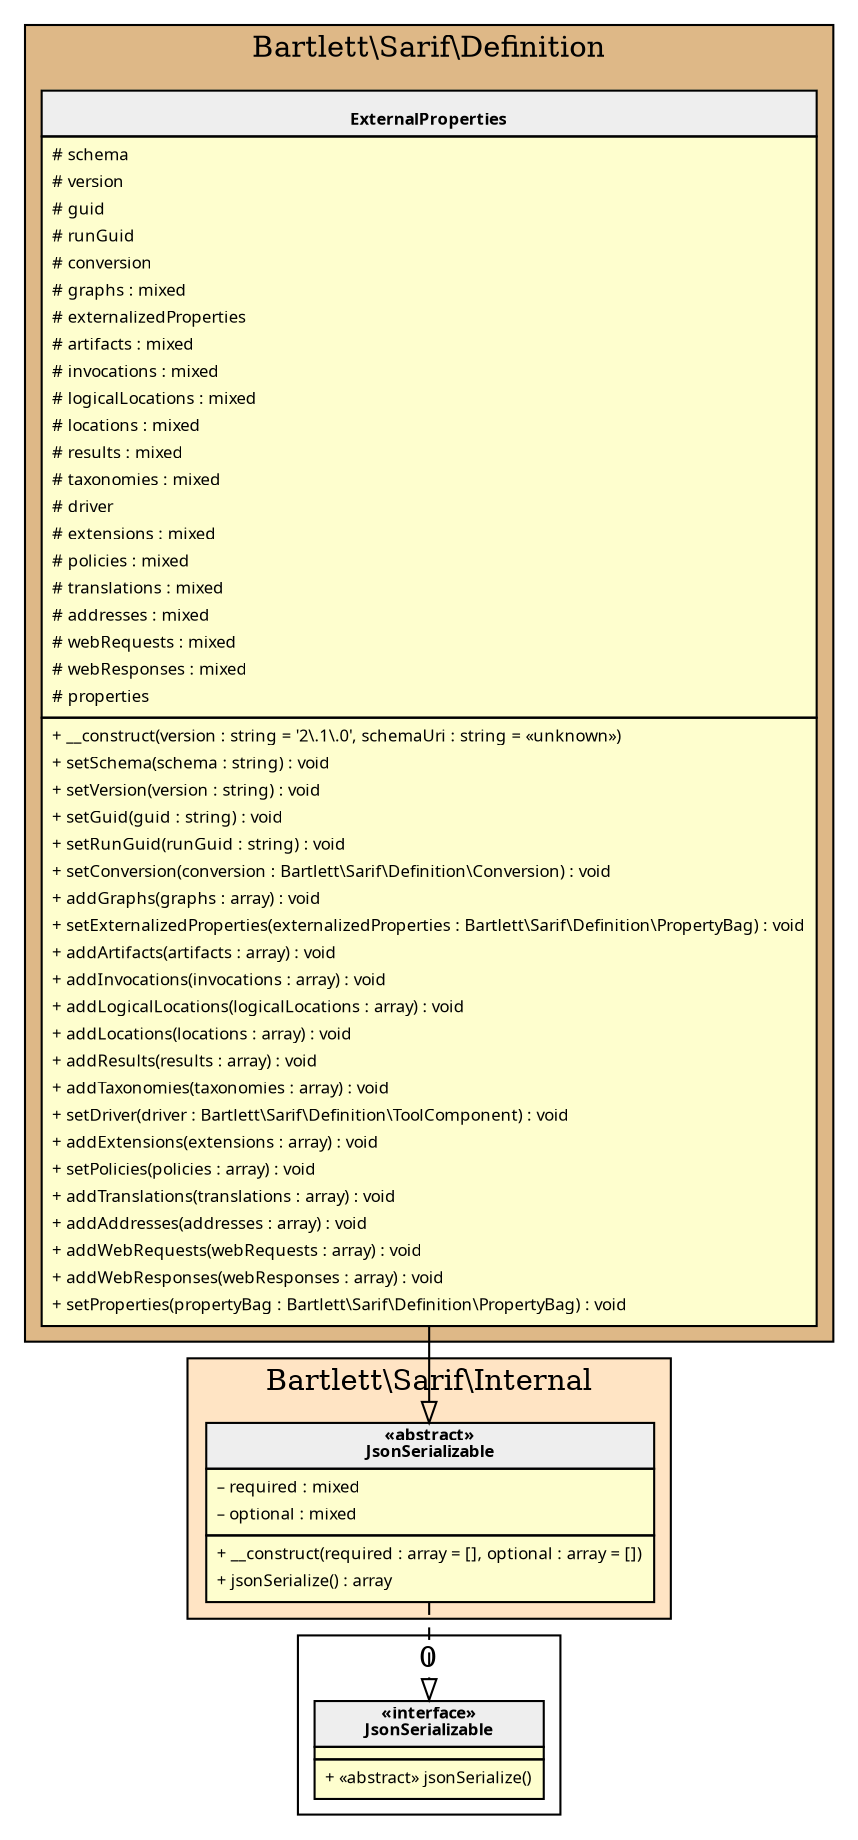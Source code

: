 digraph {
  graph [name="G" overlap="false" rankdir="TB" bgcolor="transparent"]
  node [fontname="Verdana" fontsize=8 shape="none" margin=0 fillcolor="#FEFECE" style="filled"]
  edge [fontname="Verdana" fontsize=8]
  subgraph cluster_0 {
    graph [bgcolor="BurlyWood"]
    label = "Bartlett\\Sarif\\Definition"
    "Bartlett\\Sarif\\Definition\\ExternalProperties" [shape="none" label=<
<table cellspacing="0" border="0" cellborder="1">
    <tr><td bgcolor="#eeeeee"><b><br/>ExternalProperties</b></td></tr>
    <tr><td><table border="0" cellspacing="0" cellpadding="2">
    <tr><td align="left"># schema</td></tr>
    <tr><td align="left"># version</td></tr>
    <tr><td align="left"># guid</td></tr>
    <tr><td align="left"># runGuid</td></tr>
    <tr><td align="left"># conversion</td></tr>
    <tr><td align="left"># graphs : mixed</td></tr>
    <tr><td align="left"># externalizedProperties</td></tr>
    <tr><td align="left"># artifacts : mixed</td></tr>
    <tr><td align="left"># invocations : mixed</td></tr>
    <tr><td align="left"># logicalLocations : mixed</td></tr>
    <tr><td align="left"># locations : mixed</td></tr>
    <tr><td align="left"># results : mixed</td></tr>
    <tr><td align="left"># taxonomies : mixed</td></tr>
    <tr><td align="left"># driver</td></tr>
    <tr><td align="left"># extensions : mixed</td></tr>
    <tr><td align="left"># policies : mixed</td></tr>
    <tr><td align="left"># translations : mixed</td></tr>
    <tr><td align="left"># addresses : mixed</td></tr>
    <tr><td align="left"># webRequests : mixed</td></tr>
    <tr><td align="left"># webResponses : mixed</td></tr>
    <tr><td align="left"># properties</td></tr>
</table></td></tr>
    <tr><td><table border="0" cellspacing="0" cellpadding="2">
    <tr><td align="left">+ __construct(version : string = '2\.1\.0', schemaUri : string = «unknown»)</td></tr>
    <tr><td align="left">+ setSchema(schema : string) : void</td></tr>
    <tr><td align="left">+ setVersion(version : string) : void</td></tr>
    <tr><td align="left">+ setGuid(guid : string) : void</td></tr>
    <tr><td align="left">+ setRunGuid(runGuid : string) : void</td></tr>
    <tr><td align="left">+ setConversion(conversion : Bartlett\\Sarif\\Definition\\Conversion) : void</td></tr>
    <tr><td align="left">+ addGraphs(graphs : array) : void</td></tr>
    <tr><td align="left">+ setExternalizedProperties(externalizedProperties : Bartlett\\Sarif\\Definition\\PropertyBag) : void</td></tr>
    <tr><td align="left">+ addArtifacts(artifacts : array) : void</td></tr>
    <tr><td align="left">+ addInvocations(invocations : array) : void</td></tr>
    <tr><td align="left">+ addLogicalLocations(logicalLocations : array) : void</td></tr>
    <tr><td align="left">+ addLocations(locations : array) : void</td></tr>
    <tr><td align="left">+ addResults(results : array) : void</td></tr>
    <tr><td align="left">+ addTaxonomies(taxonomies : array) : void</td></tr>
    <tr><td align="left">+ setDriver(driver : Bartlett\\Sarif\\Definition\\ToolComponent) : void</td></tr>
    <tr><td align="left">+ addExtensions(extensions : array) : void</td></tr>
    <tr><td align="left">+ setPolicies(policies : array) : void</td></tr>
    <tr><td align="left">+ addTranslations(translations : array) : void</td></tr>
    <tr><td align="left">+ addAddresses(addresses : array) : void</td></tr>
    <tr><td align="left">+ addWebRequests(webRequests : array) : void</td></tr>
    <tr><td align="left">+ addWebResponses(webResponses : array) : void</td></tr>
    <tr><td align="left">+ setProperties(propertyBag : Bartlett\\Sarif\\Definition\\PropertyBag) : void</td></tr>
</table></td></tr>
</table>>]
  }
  subgraph cluster_1 {
    graph [bgcolor="Bisque"]
    label = "Bartlett\\Sarif\\Internal"
    "Bartlett\\Sarif\\Internal\\JsonSerializable" [shape="none" label=<
<table cellspacing="0" border="0" cellborder="1">
    <tr><td bgcolor="#eeeeee"><b>«abstract»<br/>JsonSerializable</b></td></tr>
    <tr><td><table border="0" cellspacing="0" cellpadding="2">
    <tr><td align="left">– required : mixed</td></tr>
    <tr><td align="left">– optional : mixed</td></tr>
</table></td></tr>
    <tr><td><table border="0" cellspacing="0" cellpadding="2">
    <tr><td align="left">+ __construct(required : array = [], optional : array = [])</td></tr>
    <tr><td align="left">+ jsonSerialize() : array</td></tr>
</table></td></tr>
</table>>]
  }
  subgraph cluster_2 {
    label = 0
    "JsonSerializable" [shape="none" label=<
<table cellspacing="0" border="0" cellborder="1">
    <tr><td bgcolor="#eeeeee"><b>«interface»<br/>JsonSerializable</b></td></tr>
    <tr><td></td></tr>
    <tr><td><table border="0" cellspacing="0" cellpadding="2">
    <tr><td align="left">+ «abstract» jsonSerialize()</td></tr>
</table></td></tr>
</table>>]
  }
  "Bartlett\\Sarif\\Internal\\JsonSerializable" -> "JsonSerializable" [arrowhead="empty" style="dashed"]
  "Bartlett\\Sarif\\Definition\\ExternalProperties" -> "Bartlett\\Sarif\\Internal\\JsonSerializable" [arrowhead="empty" style="filled"]
}
